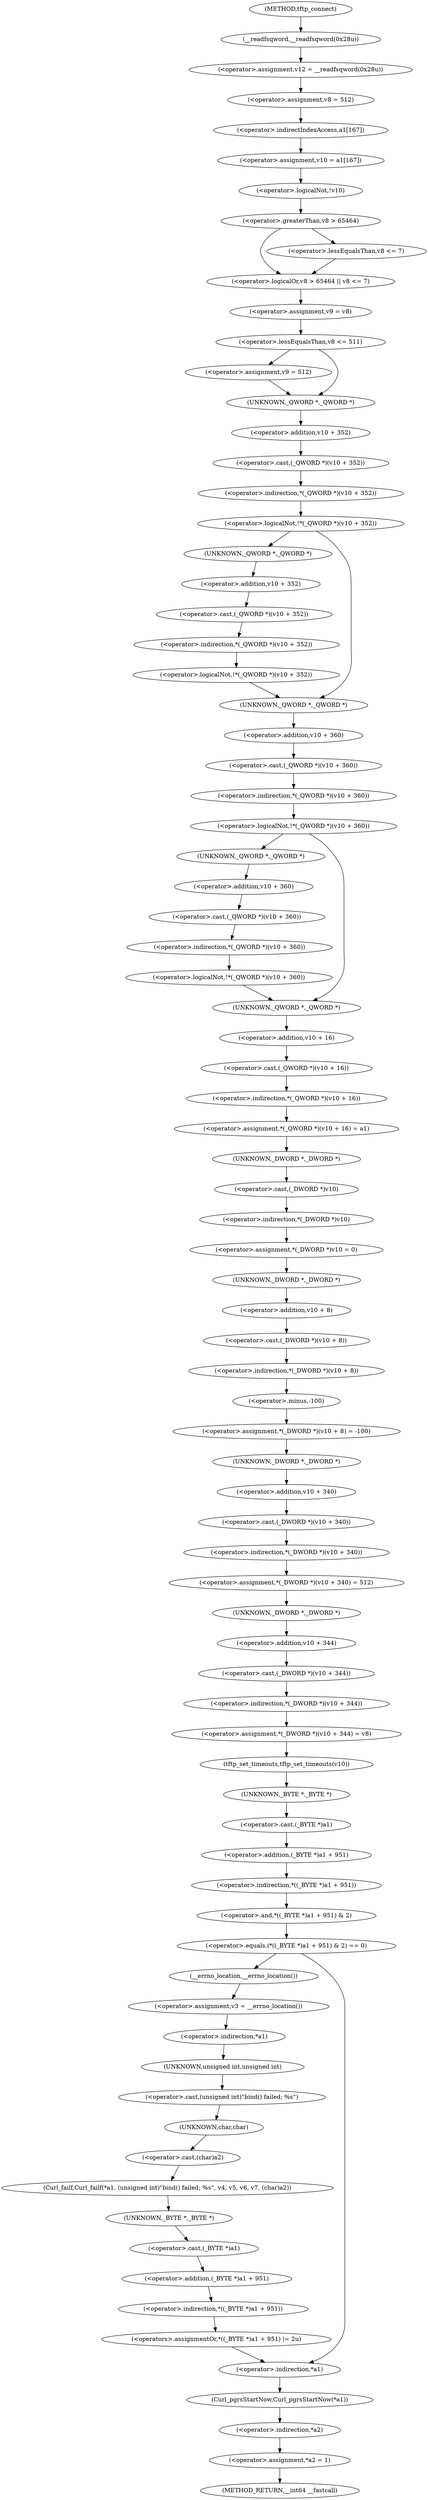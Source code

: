 digraph tftp_connect {  
"1000125" [label = "(<operator>.assignment,v12 = __readfsqword(0x28u))" ]
"1000127" [label = "(__readfsqword,__readfsqword(0x28u))" ]
"1000129" [label = "(<operator>.assignment,v8 = 512)" ]
"1000132" [label = "(<operator>.assignment,v10 = a1[167])" ]
"1000134" [label = "(<operator>.indirectIndexAccess,a1[167])" ]
"1000138" [label = "(<operator>.logicalNot,!v10)" ]
"1000143" [label = "(<operator>.logicalOr,v8 > 65464 || v8 <= 7)" ]
"1000144" [label = "(<operator>.greaterThan,v8 > 65464)" ]
"1000147" [label = "(<operator>.lessEqualsThan,v8 <= 7)" ]
"1000151" [label = "(<operator>.assignment,v9 = v8)" ]
"1000155" [label = "(<operator>.lessEqualsThan,v8 <= 511)" ]
"1000158" [label = "(<operator>.assignment,v9 = 512)" ]
"1000162" [label = "(<operator>.logicalNot,!*(_QWORD *)(v10 + 352))" ]
"1000163" [label = "(<operator>.indirection,*(_QWORD *)(v10 + 352))" ]
"1000164" [label = "(<operator>.cast,(_QWORD *)(v10 + 352))" ]
"1000165" [label = "(UNKNOWN,_QWORD *,_QWORD *)" ]
"1000166" [label = "(<operator>.addition,v10 + 352)" ]
"1000171" [label = "(<operator>.logicalNot,!*(_QWORD *)(v10 + 352))" ]
"1000172" [label = "(<operator>.indirection,*(_QWORD *)(v10 + 352))" ]
"1000173" [label = "(<operator>.cast,(_QWORD *)(v10 + 352))" ]
"1000174" [label = "(UNKNOWN,_QWORD *,_QWORD *)" ]
"1000175" [label = "(<operator>.addition,v10 + 352)" ]
"1000180" [label = "(<operator>.logicalNot,!*(_QWORD *)(v10 + 360))" ]
"1000181" [label = "(<operator>.indirection,*(_QWORD *)(v10 + 360))" ]
"1000182" [label = "(<operator>.cast,(_QWORD *)(v10 + 360))" ]
"1000183" [label = "(UNKNOWN,_QWORD *,_QWORD *)" ]
"1000184" [label = "(<operator>.addition,v10 + 360)" ]
"1000189" [label = "(<operator>.logicalNot,!*(_QWORD *)(v10 + 360))" ]
"1000190" [label = "(<operator>.indirection,*(_QWORD *)(v10 + 360))" ]
"1000191" [label = "(<operator>.cast,(_QWORD *)(v10 + 360))" ]
"1000192" [label = "(UNKNOWN,_QWORD *,_QWORD *)" ]
"1000193" [label = "(<operator>.addition,v10 + 360)" ]
"1000197" [label = "(<operator>.assignment,*(_QWORD *)(v10 + 16) = a1)" ]
"1000198" [label = "(<operator>.indirection,*(_QWORD *)(v10 + 16))" ]
"1000199" [label = "(<operator>.cast,(_QWORD *)(v10 + 16))" ]
"1000200" [label = "(UNKNOWN,_QWORD *,_QWORD *)" ]
"1000201" [label = "(<operator>.addition,v10 + 16)" ]
"1000205" [label = "(<operator>.assignment,*(_DWORD *)v10 = 0)" ]
"1000206" [label = "(<operator>.indirection,*(_DWORD *)v10)" ]
"1000207" [label = "(<operator>.cast,(_DWORD *)v10)" ]
"1000208" [label = "(UNKNOWN,_DWORD *,_DWORD *)" ]
"1000211" [label = "(<operator>.assignment,*(_DWORD *)(v10 + 8) = -100)" ]
"1000212" [label = "(<operator>.indirection,*(_DWORD *)(v10 + 8))" ]
"1000213" [label = "(<operator>.cast,(_DWORD *)(v10 + 8))" ]
"1000214" [label = "(UNKNOWN,_DWORD *,_DWORD *)" ]
"1000215" [label = "(<operator>.addition,v10 + 8)" ]
"1000218" [label = "(<operator>.minus,-100)" ]
"1000220" [label = "(<operator>.assignment,*(_DWORD *)(v10 + 340) = 512)" ]
"1000221" [label = "(<operator>.indirection,*(_DWORD *)(v10 + 340))" ]
"1000222" [label = "(<operator>.cast,(_DWORD *)(v10 + 340))" ]
"1000223" [label = "(UNKNOWN,_DWORD *,_DWORD *)" ]
"1000224" [label = "(<operator>.addition,v10 + 340)" ]
"1000228" [label = "(<operator>.assignment,*(_DWORD *)(v10 + 344) = v8)" ]
"1000229" [label = "(<operator>.indirection,*(_DWORD *)(v10 + 344))" ]
"1000230" [label = "(<operator>.cast,(_DWORD *)(v10 + 344))" ]
"1000231" [label = "(UNKNOWN,_DWORD *,_DWORD *)" ]
"1000232" [label = "(<operator>.addition,v10 + 344)" ]
"1000236" [label = "(tftp_set_timeouts,tftp_set_timeouts(v10))" ]
"1000239" [label = "(<operator>.equals,(*((_BYTE *)a1 + 951) & 2) == 0)" ]
"1000240" [label = "(<operator>.and,*((_BYTE *)a1 + 951) & 2)" ]
"1000241" [label = "(<operator>.indirection,*((_BYTE *)a1 + 951))" ]
"1000242" [label = "(<operator>.addition,(_BYTE *)a1 + 951)" ]
"1000243" [label = "(<operator>.cast,(_BYTE *)a1)" ]
"1000244" [label = "(UNKNOWN,_BYTE *,_BYTE *)" ]
"1000251" [label = "(<operator>.assignment,v3 = __errno_location())" ]
"1000253" [label = "(__errno_location,__errno_location())" ]
"1000254" [label = "(Curl_failf,Curl_failf(*a1, (unsigned int)\"bind() failed; %s\", v4, v5, v6, v7, (char)a2))" ]
"1000255" [label = "(<operator>.indirection,*a1)" ]
"1000257" [label = "(<operator>.cast,(unsigned int)\"bind() failed; %s\")" ]
"1000258" [label = "(UNKNOWN,unsigned int,unsigned int)" ]
"1000264" [label = "(<operator>.cast,(char)a2)" ]
"1000265" [label = "(UNKNOWN,char,char)" ]
"1000268" [label = "(<operators>.assignmentOr,*((_BYTE *)a1 + 951) |= 2u)" ]
"1000269" [label = "(<operator>.indirection,*((_BYTE *)a1 + 951))" ]
"1000270" [label = "(<operator>.addition,(_BYTE *)a1 + 951)" ]
"1000271" [label = "(<operator>.cast,(_BYTE *)a1)" ]
"1000272" [label = "(UNKNOWN,_BYTE *,_BYTE *)" ]
"1000276" [label = "(Curl_pgrsStartNow,Curl_pgrsStartNow(*a1))" ]
"1000277" [label = "(<operator>.indirection,*a1)" ]
"1000279" [label = "(<operator>.assignment,*a2 = 1)" ]
"1000280" [label = "(<operator>.indirection,*a2)" ]
"1000111" [label = "(METHOD,tftp_connect)" ]
"1000284" [label = "(METHOD_RETURN,__int64 __fastcall)" ]
  "1000125" -> "1000129" 
  "1000127" -> "1000125" 
  "1000129" -> "1000134" 
  "1000132" -> "1000138" 
  "1000134" -> "1000132" 
  "1000138" -> "1000144" 
  "1000143" -> "1000151" 
  "1000144" -> "1000143" 
  "1000144" -> "1000147" 
  "1000147" -> "1000143" 
  "1000151" -> "1000155" 
  "1000155" -> "1000165" 
  "1000155" -> "1000158" 
  "1000158" -> "1000165" 
  "1000162" -> "1000174" 
  "1000162" -> "1000183" 
  "1000163" -> "1000162" 
  "1000164" -> "1000163" 
  "1000165" -> "1000166" 
  "1000166" -> "1000164" 
  "1000171" -> "1000183" 
  "1000172" -> "1000171" 
  "1000173" -> "1000172" 
  "1000174" -> "1000175" 
  "1000175" -> "1000173" 
  "1000180" -> "1000192" 
  "1000180" -> "1000200" 
  "1000181" -> "1000180" 
  "1000182" -> "1000181" 
  "1000183" -> "1000184" 
  "1000184" -> "1000182" 
  "1000189" -> "1000200" 
  "1000190" -> "1000189" 
  "1000191" -> "1000190" 
  "1000192" -> "1000193" 
  "1000193" -> "1000191" 
  "1000197" -> "1000208" 
  "1000198" -> "1000197" 
  "1000199" -> "1000198" 
  "1000200" -> "1000201" 
  "1000201" -> "1000199" 
  "1000205" -> "1000214" 
  "1000206" -> "1000205" 
  "1000207" -> "1000206" 
  "1000208" -> "1000207" 
  "1000211" -> "1000223" 
  "1000212" -> "1000218" 
  "1000213" -> "1000212" 
  "1000214" -> "1000215" 
  "1000215" -> "1000213" 
  "1000218" -> "1000211" 
  "1000220" -> "1000231" 
  "1000221" -> "1000220" 
  "1000222" -> "1000221" 
  "1000223" -> "1000224" 
  "1000224" -> "1000222" 
  "1000228" -> "1000236" 
  "1000229" -> "1000228" 
  "1000230" -> "1000229" 
  "1000231" -> "1000232" 
  "1000232" -> "1000230" 
  "1000236" -> "1000244" 
  "1000239" -> "1000253" 
  "1000239" -> "1000277" 
  "1000240" -> "1000239" 
  "1000241" -> "1000240" 
  "1000242" -> "1000241" 
  "1000243" -> "1000242" 
  "1000244" -> "1000243" 
  "1000251" -> "1000255" 
  "1000253" -> "1000251" 
  "1000254" -> "1000272" 
  "1000255" -> "1000258" 
  "1000257" -> "1000265" 
  "1000258" -> "1000257" 
  "1000264" -> "1000254" 
  "1000265" -> "1000264" 
  "1000268" -> "1000277" 
  "1000269" -> "1000268" 
  "1000270" -> "1000269" 
  "1000271" -> "1000270" 
  "1000272" -> "1000271" 
  "1000276" -> "1000280" 
  "1000277" -> "1000276" 
  "1000279" -> "1000284" 
  "1000280" -> "1000279" 
  "1000111" -> "1000127" 
}
